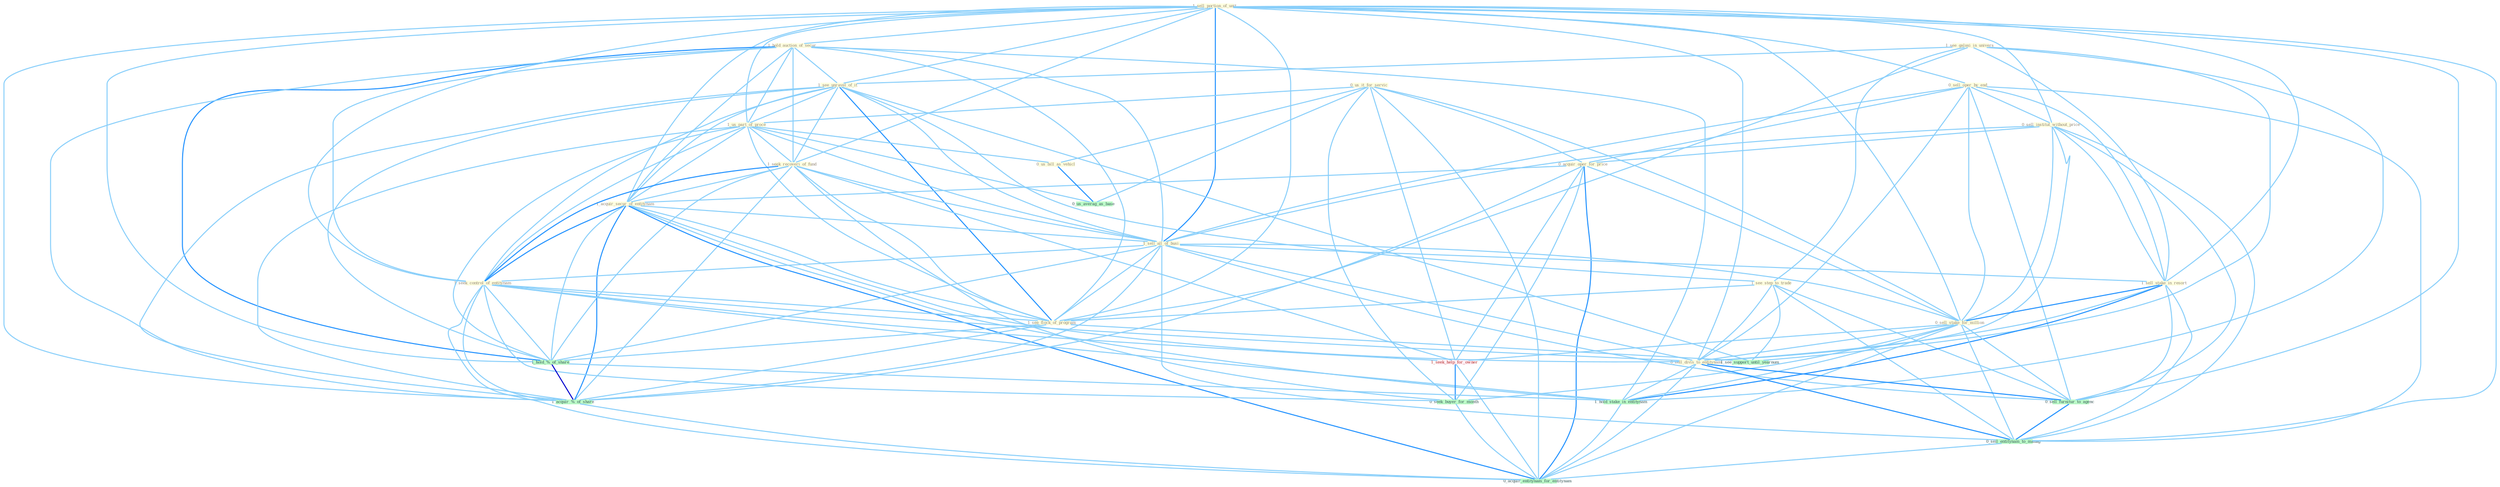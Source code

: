 Graph G{ 
    node
    [shape=polygon,style=filled,width=.5,height=.06,color="#BDFCC9",fixedsize=true,fontsize=4,
    fontcolor="#2f4f4f"];
    {node
    [color="#ffffe0", fontcolor="#8b7d6b"] "1_sell_portion_of_unit " "0_sell_oper_by_end " "1_see_galaxi_in_univers " "1_hold_auction_of_secur " "0_us_it_for_servic " "1_see_unravel_of_it " "1_see_step_to_trade " "1_us_part_of_proce " "0_sell_institut_without_price " "0_acquir_oper_for_price " "1_seek_recoveri_of_fund " "1_acquir_secur_of_entitynam " "1_sell_all_of_busi " "1_seek_control_of_entitynam " "1_sell_stake_in_resort " "0_sell_stake_for_million " "0_sell_divis_to_entitynam " "0_us_bill_as_vehicl " "1_see_flock_of_program "}
{node [color="#fff0f5", fontcolor="#b22222"] "1_seek_help_for_owner "}
edge [color="#B0E2FF"];

	"1_sell_portion_of_unit " -- "0_sell_oper_by_end " [w="1", color="#87cefa" ];
	"1_sell_portion_of_unit " -- "1_hold_auction_of_secur " [w="1", color="#87cefa" ];
	"1_sell_portion_of_unit " -- "1_see_unravel_of_it " [w="1", color="#87cefa" ];
	"1_sell_portion_of_unit " -- "1_us_part_of_proce " [w="1", color="#87cefa" ];
	"1_sell_portion_of_unit " -- "0_sell_institut_without_price " [w="1", color="#87cefa" ];
	"1_sell_portion_of_unit " -- "1_seek_recoveri_of_fund " [w="1", color="#87cefa" ];
	"1_sell_portion_of_unit " -- "1_acquir_secur_of_entitynam " [w="1", color="#87cefa" ];
	"1_sell_portion_of_unit " -- "1_sell_all_of_busi " [w="2", color="#1e90ff" , len=0.8];
	"1_sell_portion_of_unit " -- "1_seek_control_of_entitynam " [w="1", color="#87cefa" ];
	"1_sell_portion_of_unit " -- "1_sell_stake_in_resort " [w="1", color="#87cefa" ];
	"1_sell_portion_of_unit " -- "0_sell_stake_for_million " [w="1", color="#87cefa" ];
	"1_sell_portion_of_unit " -- "0_sell_divis_to_entitynam " [w="1", color="#87cefa" ];
	"1_sell_portion_of_unit " -- "1_see_flock_of_program " [w="1", color="#87cefa" ];
	"1_sell_portion_of_unit " -- "1_hold_%_of_share " [w="1", color="#87cefa" ];
	"1_sell_portion_of_unit " -- "1_acquir_%_of_share " [w="1", color="#87cefa" ];
	"1_sell_portion_of_unit " -- "0_sell_furnitur_to_agenc " [w="1", color="#87cefa" ];
	"1_sell_portion_of_unit " -- "0_sell_entitynam_to_manag " [w="1", color="#87cefa" ];
	"0_sell_oper_by_end " -- "0_sell_institut_without_price " [w="1", color="#87cefa" ];
	"0_sell_oper_by_end " -- "0_acquir_oper_for_price " [w="1", color="#87cefa" ];
	"0_sell_oper_by_end " -- "1_sell_all_of_busi " [w="1", color="#87cefa" ];
	"0_sell_oper_by_end " -- "1_sell_stake_in_resort " [w="1", color="#87cefa" ];
	"0_sell_oper_by_end " -- "0_sell_stake_for_million " [w="1", color="#87cefa" ];
	"0_sell_oper_by_end " -- "0_sell_divis_to_entitynam " [w="1", color="#87cefa" ];
	"0_sell_oper_by_end " -- "0_sell_furnitur_to_agenc " [w="1", color="#87cefa" ];
	"0_sell_oper_by_end " -- "0_sell_entitynam_to_manag " [w="1", color="#87cefa" ];
	"1_see_galaxi_in_univers " -- "1_see_unravel_of_it " [w="1", color="#87cefa" ];
	"1_see_galaxi_in_univers " -- "1_see_step_to_trade " [w="1", color="#87cefa" ];
	"1_see_galaxi_in_univers " -- "1_sell_stake_in_resort " [w="1", color="#87cefa" ];
	"1_see_galaxi_in_univers " -- "1_see_flock_of_program " [w="1", color="#87cefa" ];
	"1_see_galaxi_in_univers " -- "1_hold_stake_in_entitynam " [w="1", color="#87cefa" ];
	"1_see_galaxi_in_univers " -- "1_see_support_until_yearnum " [w="1", color="#87cefa" ];
	"1_hold_auction_of_secur " -- "1_see_unravel_of_it " [w="1", color="#87cefa" ];
	"1_hold_auction_of_secur " -- "1_us_part_of_proce " [w="1", color="#87cefa" ];
	"1_hold_auction_of_secur " -- "1_seek_recoveri_of_fund " [w="1", color="#87cefa" ];
	"1_hold_auction_of_secur " -- "1_acquir_secur_of_entitynam " [w="1", color="#87cefa" ];
	"1_hold_auction_of_secur " -- "1_sell_all_of_busi " [w="1", color="#87cefa" ];
	"1_hold_auction_of_secur " -- "1_seek_control_of_entitynam " [w="1", color="#87cefa" ];
	"1_hold_auction_of_secur " -- "1_see_flock_of_program " [w="1", color="#87cefa" ];
	"1_hold_auction_of_secur " -- "1_hold_%_of_share " [w="2", color="#1e90ff" , len=0.8];
	"1_hold_auction_of_secur " -- "1_hold_stake_in_entitynam " [w="1", color="#87cefa" ];
	"1_hold_auction_of_secur " -- "1_acquir_%_of_share " [w="1", color="#87cefa" ];
	"0_us_it_for_servic " -- "1_us_part_of_proce " [w="1", color="#87cefa" ];
	"0_us_it_for_servic " -- "0_acquir_oper_for_price " [w="1", color="#87cefa" ];
	"0_us_it_for_servic " -- "0_sell_stake_for_million " [w="1", color="#87cefa" ];
	"0_us_it_for_servic " -- "0_us_bill_as_vehicl " [w="1", color="#87cefa" ];
	"0_us_it_for_servic " -- "1_seek_help_for_owner " [w="1", color="#87cefa" ];
	"0_us_it_for_servic " -- "0_seek_buyer_for_month " [w="1", color="#87cefa" ];
	"0_us_it_for_servic " -- "0_us_averag_as_base " [w="1", color="#87cefa" ];
	"0_us_it_for_servic " -- "0_acquir_entitynam_for_entitynam " [w="1", color="#87cefa" ];
	"1_see_unravel_of_it " -- "1_see_step_to_trade " [w="1", color="#87cefa" ];
	"1_see_unravel_of_it " -- "1_us_part_of_proce " [w="1", color="#87cefa" ];
	"1_see_unravel_of_it " -- "1_seek_recoveri_of_fund " [w="1", color="#87cefa" ];
	"1_see_unravel_of_it " -- "1_acquir_secur_of_entitynam " [w="1", color="#87cefa" ];
	"1_see_unravel_of_it " -- "1_sell_all_of_busi " [w="1", color="#87cefa" ];
	"1_see_unravel_of_it " -- "1_seek_control_of_entitynam " [w="1", color="#87cefa" ];
	"1_see_unravel_of_it " -- "1_see_flock_of_program " [w="2", color="#1e90ff" , len=0.8];
	"1_see_unravel_of_it " -- "1_hold_%_of_share " [w="1", color="#87cefa" ];
	"1_see_unravel_of_it " -- "1_acquir_%_of_share " [w="1", color="#87cefa" ];
	"1_see_unravel_of_it " -- "1_see_support_until_yearnum " [w="1", color="#87cefa" ];
	"1_see_step_to_trade " -- "0_sell_divis_to_entitynam " [w="1", color="#87cefa" ];
	"1_see_step_to_trade " -- "1_see_flock_of_program " [w="1", color="#87cefa" ];
	"1_see_step_to_trade " -- "1_see_support_until_yearnum " [w="1", color="#87cefa" ];
	"1_see_step_to_trade " -- "0_sell_furnitur_to_agenc " [w="1", color="#87cefa" ];
	"1_see_step_to_trade " -- "0_sell_entitynam_to_manag " [w="1", color="#87cefa" ];
	"1_us_part_of_proce " -- "1_seek_recoveri_of_fund " [w="1", color="#87cefa" ];
	"1_us_part_of_proce " -- "1_acquir_secur_of_entitynam " [w="1", color="#87cefa" ];
	"1_us_part_of_proce " -- "1_sell_all_of_busi " [w="1", color="#87cefa" ];
	"1_us_part_of_proce " -- "1_seek_control_of_entitynam " [w="1", color="#87cefa" ];
	"1_us_part_of_proce " -- "0_us_bill_as_vehicl " [w="1", color="#87cefa" ];
	"1_us_part_of_proce " -- "1_see_flock_of_program " [w="1", color="#87cefa" ];
	"1_us_part_of_proce " -- "1_hold_%_of_share " [w="1", color="#87cefa" ];
	"1_us_part_of_proce " -- "1_acquir_%_of_share " [w="1", color="#87cefa" ];
	"1_us_part_of_proce " -- "0_us_averag_as_base " [w="1", color="#87cefa" ];
	"0_sell_institut_without_price " -- "0_acquir_oper_for_price " [w="1", color="#87cefa" ];
	"0_sell_institut_without_price " -- "1_sell_all_of_busi " [w="1", color="#87cefa" ];
	"0_sell_institut_without_price " -- "1_sell_stake_in_resort " [w="1", color="#87cefa" ];
	"0_sell_institut_without_price " -- "0_sell_stake_for_million " [w="1", color="#87cefa" ];
	"0_sell_institut_without_price " -- "0_sell_divis_to_entitynam " [w="1", color="#87cefa" ];
	"0_sell_institut_without_price " -- "0_sell_furnitur_to_agenc " [w="1", color="#87cefa" ];
	"0_sell_institut_without_price " -- "0_sell_entitynam_to_manag " [w="1", color="#87cefa" ];
	"0_acquir_oper_for_price " -- "1_acquir_secur_of_entitynam " [w="1", color="#87cefa" ];
	"0_acquir_oper_for_price " -- "0_sell_stake_for_million " [w="1", color="#87cefa" ];
	"0_acquir_oper_for_price " -- "1_seek_help_for_owner " [w="1", color="#87cefa" ];
	"0_acquir_oper_for_price " -- "0_seek_buyer_for_month " [w="1", color="#87cefa" ];
	"0_acquir_oper_for_price " -- "1_acquir_%_of_share " [w="1", color="#87cefa" ];
	"0_acquir_oper_for_price " -- "0_acquir_entitynam_for_entitynam " [w="2", color="#1e90ff" , len=0.8];
	"1_seek_recoveri_of_fund " -- "1_acquir_secur_of_entitynam " [w="1", color="#87cefa" ];
	"1_seek_recoveri_of_fund " -- "1_sell_all_of_busi " [w="1", color="#87cefa" ];
	"1_seek_recoveri_of_fund " -- "1_seek_control_of_entitynam " [w="2", color="#1e90ff" , len=0.8];
	"1_seek_recoveri_of_fund " -- "1_see_flock_of_program " [w="1", color="#87cefa" ];
	"1_seek_recoveri_of_fund " -- "1_hold_%_of_share " [w="1", color="#87cefa" ];
	"1_seek_recoveri_of_fund " -- "1_seek_help_for_owner " [w="1", color="#87cefa" ];
	"1_seek_recoveri_of_fund " -- "0_seek_buyer_for_month " [w="1", color="#87cefa" ];
	"1_seek_recoveri_of_fund " -- "1_acquir_%_of_share " [w="1", color="#87cefa" ];
	"1_acquir_secur_of_entitynam " -- "1_sell_all_of_busi " [w="1", color="#87cefa" ];
	"1_acquir_secur_of_entitynam " -- "1_seek_control_of_entitynam " [w="2", color="#1e90ff" , len=0.8];
	"1_acquir_secur_of_entitynam " -- "0_sell_divis_to_entitynam " [w="1", color="#87cefa" ];
	"1_acquir_secur_of_entitynam " -- "1_see_flock_of_program " [w="1", color="#87cefa" ];
	"1_acquir_secur_of_entitynam " -- "1_hold_%_of_share " [w="1", color="#87cefa" ];
	"1_acquir_secur_of_entitynam " -- "1_hold_stake_in_entitynam " [w="1", color="#87cefa" ];
	"1_acquir_secur_of_entitynam " -- "1_acquir_%_of_share " [w="2", color="#1e90ff" , len=0.8];
	"1_acquir_secur_of_entitynam " -- "0_acquir_entitynam_for_entitynam " [w="2", color="#1e90ff" , len=0.8];
	"1_sell_all_of_busi " -- "1_seek_control_of_entitynam " [w="1", color="#87cefa" ];
	"1_sell_all_of_busi " -- "1_sell_stake_in_resort " [w="1", color="#87cefa" ];
	"1_sell_all_of_busi " -- "0_sell_stake_for_million " [w="1", color="#87cefa" ];
	"1_sell_all_of_busi " -- "0_sell_divis_to_entitynam " [w="1", color="#87cefa" ];
	"1_sell_all_of_busi " -- "1_see_flock_of_program " [w="1", color="#87cefa" ];
	"1_sell_all_of_busi " -- "1_hold_%_of_share " [w="1", color="#87cefa" ];
	"1_sell_all_of_busi " -- "1_acquir_%_of_share " [w="1", color="#87cefa" ];
	"1_sell_all_of_busi " -- "0_sell_furnitur_to_agenc " [w="1", color="#87cefa" ];
	"1_sell_all_of_busi " -- "0_sell_entitynam_to_manag " [w="1", color="#87cefa" ];
	"1_seek_control_of_entitynam " -- "0_sell_divis_to_entitynam " [w="1", color="#87cefa" ];
	"1_seek_control_of_entitynam " -- "1_see_flock_of_program " [w="1", color="#87cefa" ];
	"1_seek_control_of_entitynam " -- "1_hold_%_of_share " [w="1", color="#87cefa" ];
	"1_seek_control_of_entitynam " -- "1_hold_stake_in_entitynam " [w="1", color="#87cefa" ];
	"1_seek_control_of_entitynam " -- "1_seek_help_for_owner " [w="1", color="#87cefa" ];
	"1_seek_control_of_entitynam " -- "0_seek_buyer_for_month " [w="1", color="#87cefa" ];
	"1_seek_control_of_entitynam " -- "1_acquir_%_of_share " [w="1", color="#87cefa" ];
	"1_seek_control_of_entitynam " -- "0_acquir_entitynam_for_entitynam " [w="1", color="#87cefa" ];
	"1_sell_stake_in_resort " -- "0_sell_stake_for_million " [w="2", color="#1e90ff" , len=0.8];
	"1_sell_stake_in_resort " -- "0_sell_divis_to_entitynam " [w="1", color="#87cefa" ];
	"1_sell_stake_in_resort " -- "1_hold_stake_in_entitynam " [w="2", color="#1e90ff" , len=0.8];
	"1_sell_stake_in_resort " -- "0_sell_furnitur_to_agenc " [w="1", color="#87cefa" ];
	"1_sell_stake_in_resort " -- "0_sell_entitynam_to_manag " [w="1", color="#87cefa" ];
	"0_sell_stake_for_million " -- "0_sell_divis_to_entitynam " [w="1", color="#87cefa" ];
	"0_sell_stake_for_million " -- "1_hold_stake_in_entitynam " [w="1", color="#87cefa" ];
	"0_sell_stake_for_million " -- "1_seek_help_for_owner " [w="1", color="#87cefa" ];
	"0_sell_stake_for_million " -- "0_seek_buyer_for_month " [w="1", color="#87cefa" ];
	"0_sell_stake_for_million " -- "0_sell_furnitur_to_agenc " [w="1", color="#87cefa" ];
	"0_sell_stake_for_million " -- "0_sell_entitynam_to_manag " [w="1", color="#87cefa" ];
	"0_sell_stake_for_million " -- "0_acquir_entitynam_for_entitynam " [w="1", color="#87cefa" ];
	"0_sell_divis_to_entitynam " -- "1_hold_stake_in_entitynam " [w="1", color="#87cefa" ];
	"0_sell_divis_to_entitynam " -- "0_sell_furnitur_to_agenc " [w="2", color="#1e90ff" , len=0.8];
	"0_sell_divis_to_entitynam " -- "0_sell_entitynam_to_manag " [w="2", color="#1e90ff" , len=0.8];
	"0_sell_divis_to_entitynam " -- "0_acquir_entitynam_for_entitynam " [w="1", color="#87cefa" ];
	"0_us_bill_as_vehicl " -- "0_us_averag_as_base " [w="2", color="#1e90ff" , len=0.8];
	"1_see_flock_of_program " -- "1_hold_%_of_share " [w="1", color="#87cefa" ];
	"1_see_flock_of_program " -- "1_acquir_%_of_share " [w="1", color="#87cefa" ];
	"1_see_flock_of_program " -- "1_see_support_until_yearnum " [w="1", color="#87cefa" ];
	"1_hold_%_of_share " -- "1_hold_stake_in_entitynam " [w="1", color="#87cefa" ];
	"1_hold_%_of_share " -- "1_acquir_%_of_share " [w="3", color="#0000cd" , len=0.6];
	"1_hold_stake_in_entitynam " -- "0_acquir_entitynam_for_entitynam " [w="1", color="#87cefa" ];
	"1_seek_help_for_owner " -- "0_seek_buyer_for_month " [w="2", color="#1e90ff" , len=0.8];
	"1_seek_help_for_owner " -- "0_acquir_entitynam_for_entitynam " [w="1", color="#87cefa" ];
	"0_seek_buyer_for_month " -- "0_acquir_entitynam_for_entitynam " [w="1", color="#87cefa" ];
	"1_acquir_%_of_share " -- "0_acquir_entitynam_for_entitynam " [w="1", color="#87cefa" ];
	"0_sell_furnitur_to_agenc " -- "0_sell_entitynam_to_manag " [w="2", color="#1e90ff" , len=0.8];
	"0_sell_entitynam_to_manag " -- "0_acquir_entitynam_for_entitynam " [w="1", color="#87cefa" ];
}